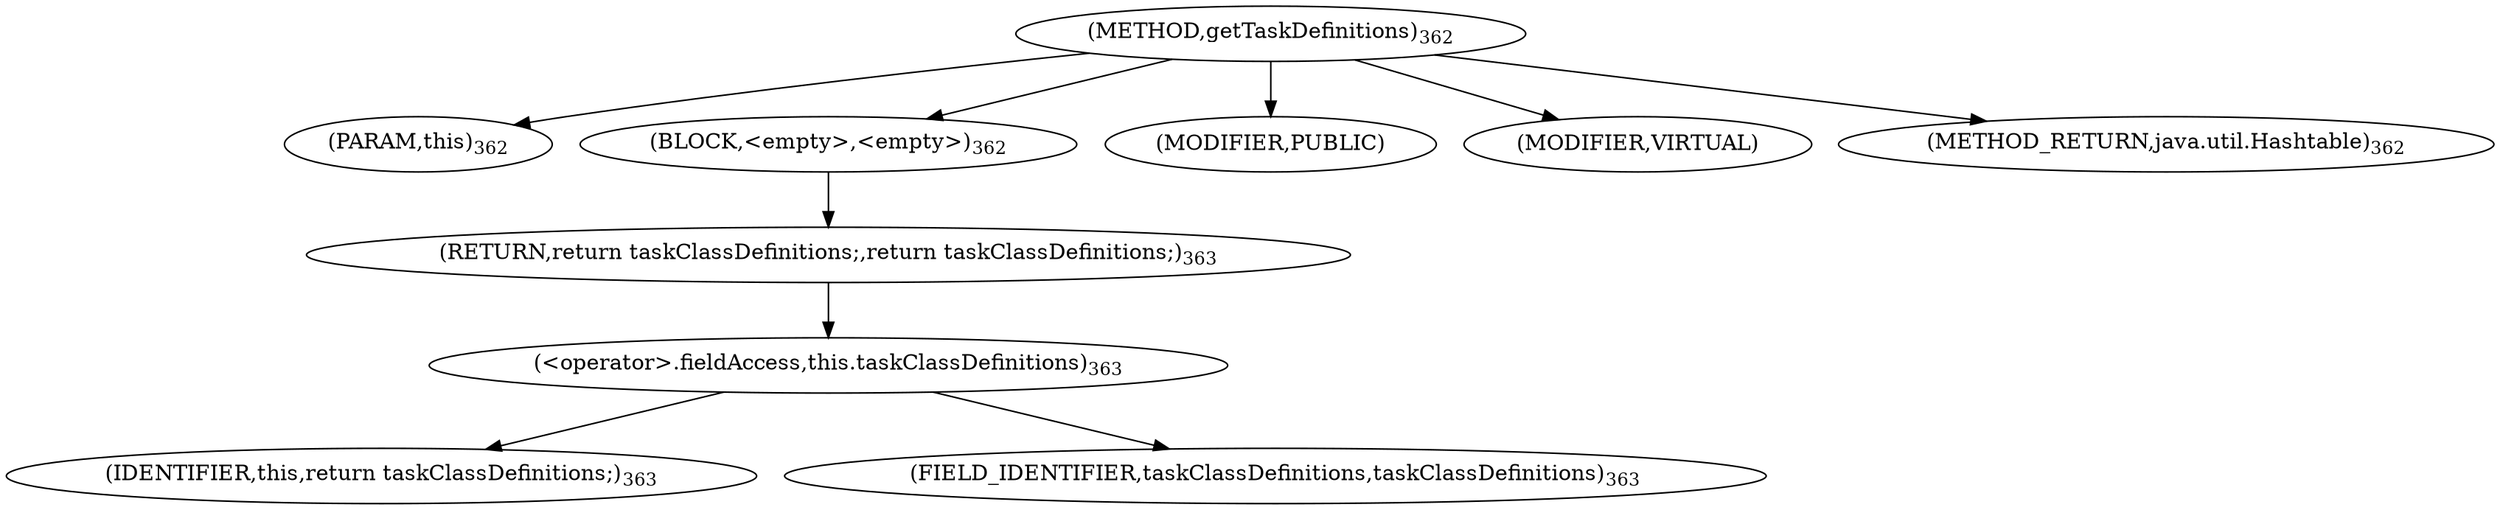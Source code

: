 digraph "getTaskDefinitions" {  
"1084" [label = <(METHOD,getTaskDefinitions)<SUB>362</SUB>> ]
"1085" [label = <(PARAM,this)<SUB>362</SUB>> ]
"1086" [label = <(BLOCK,&lt;empty&gt;,&lt;empty&gt;)<SUB>362</SUB>> ]
"1087" [label = <(RETURN,return taskClassDefinitions;,return taskClassDefinitions;)<SUB>363</SUB>> ]
"1088" [label = <(&lt;operator&gt;.fieldAccess,this.taskClassDefinitions)<SUB>363</SUB>> ]
"1089" [label = <(IDENTIFIER,this,return taskClassDefinitions;)<SUB>363</SUB>> ]
"1090" [label = <(FIELD_IDENTIFIER,taskClassDefinitions,taskClassDefinitions)<SUB>363</SUB>> ]
"1091" [label = <(MODIFIER,PUBLIC)> ]
"1092" [label = <(MODIFIER,VIRTUAL)> ]
"1093" [label = <(METHOD_RETURN,java.util.Hashtable)<SUB>362</SUB>> ]
  "1084" -> "1085" 
  "1084" -> "1086" 
  "1084" -> "1091" 
  "1084" -> "1092" 
  "1084" -> "1093" 
  "1086" -> "1087" 
  "1087" -> "1088" 
  "1088" -> "1089" 
  "1088" -> "1090" 
}
